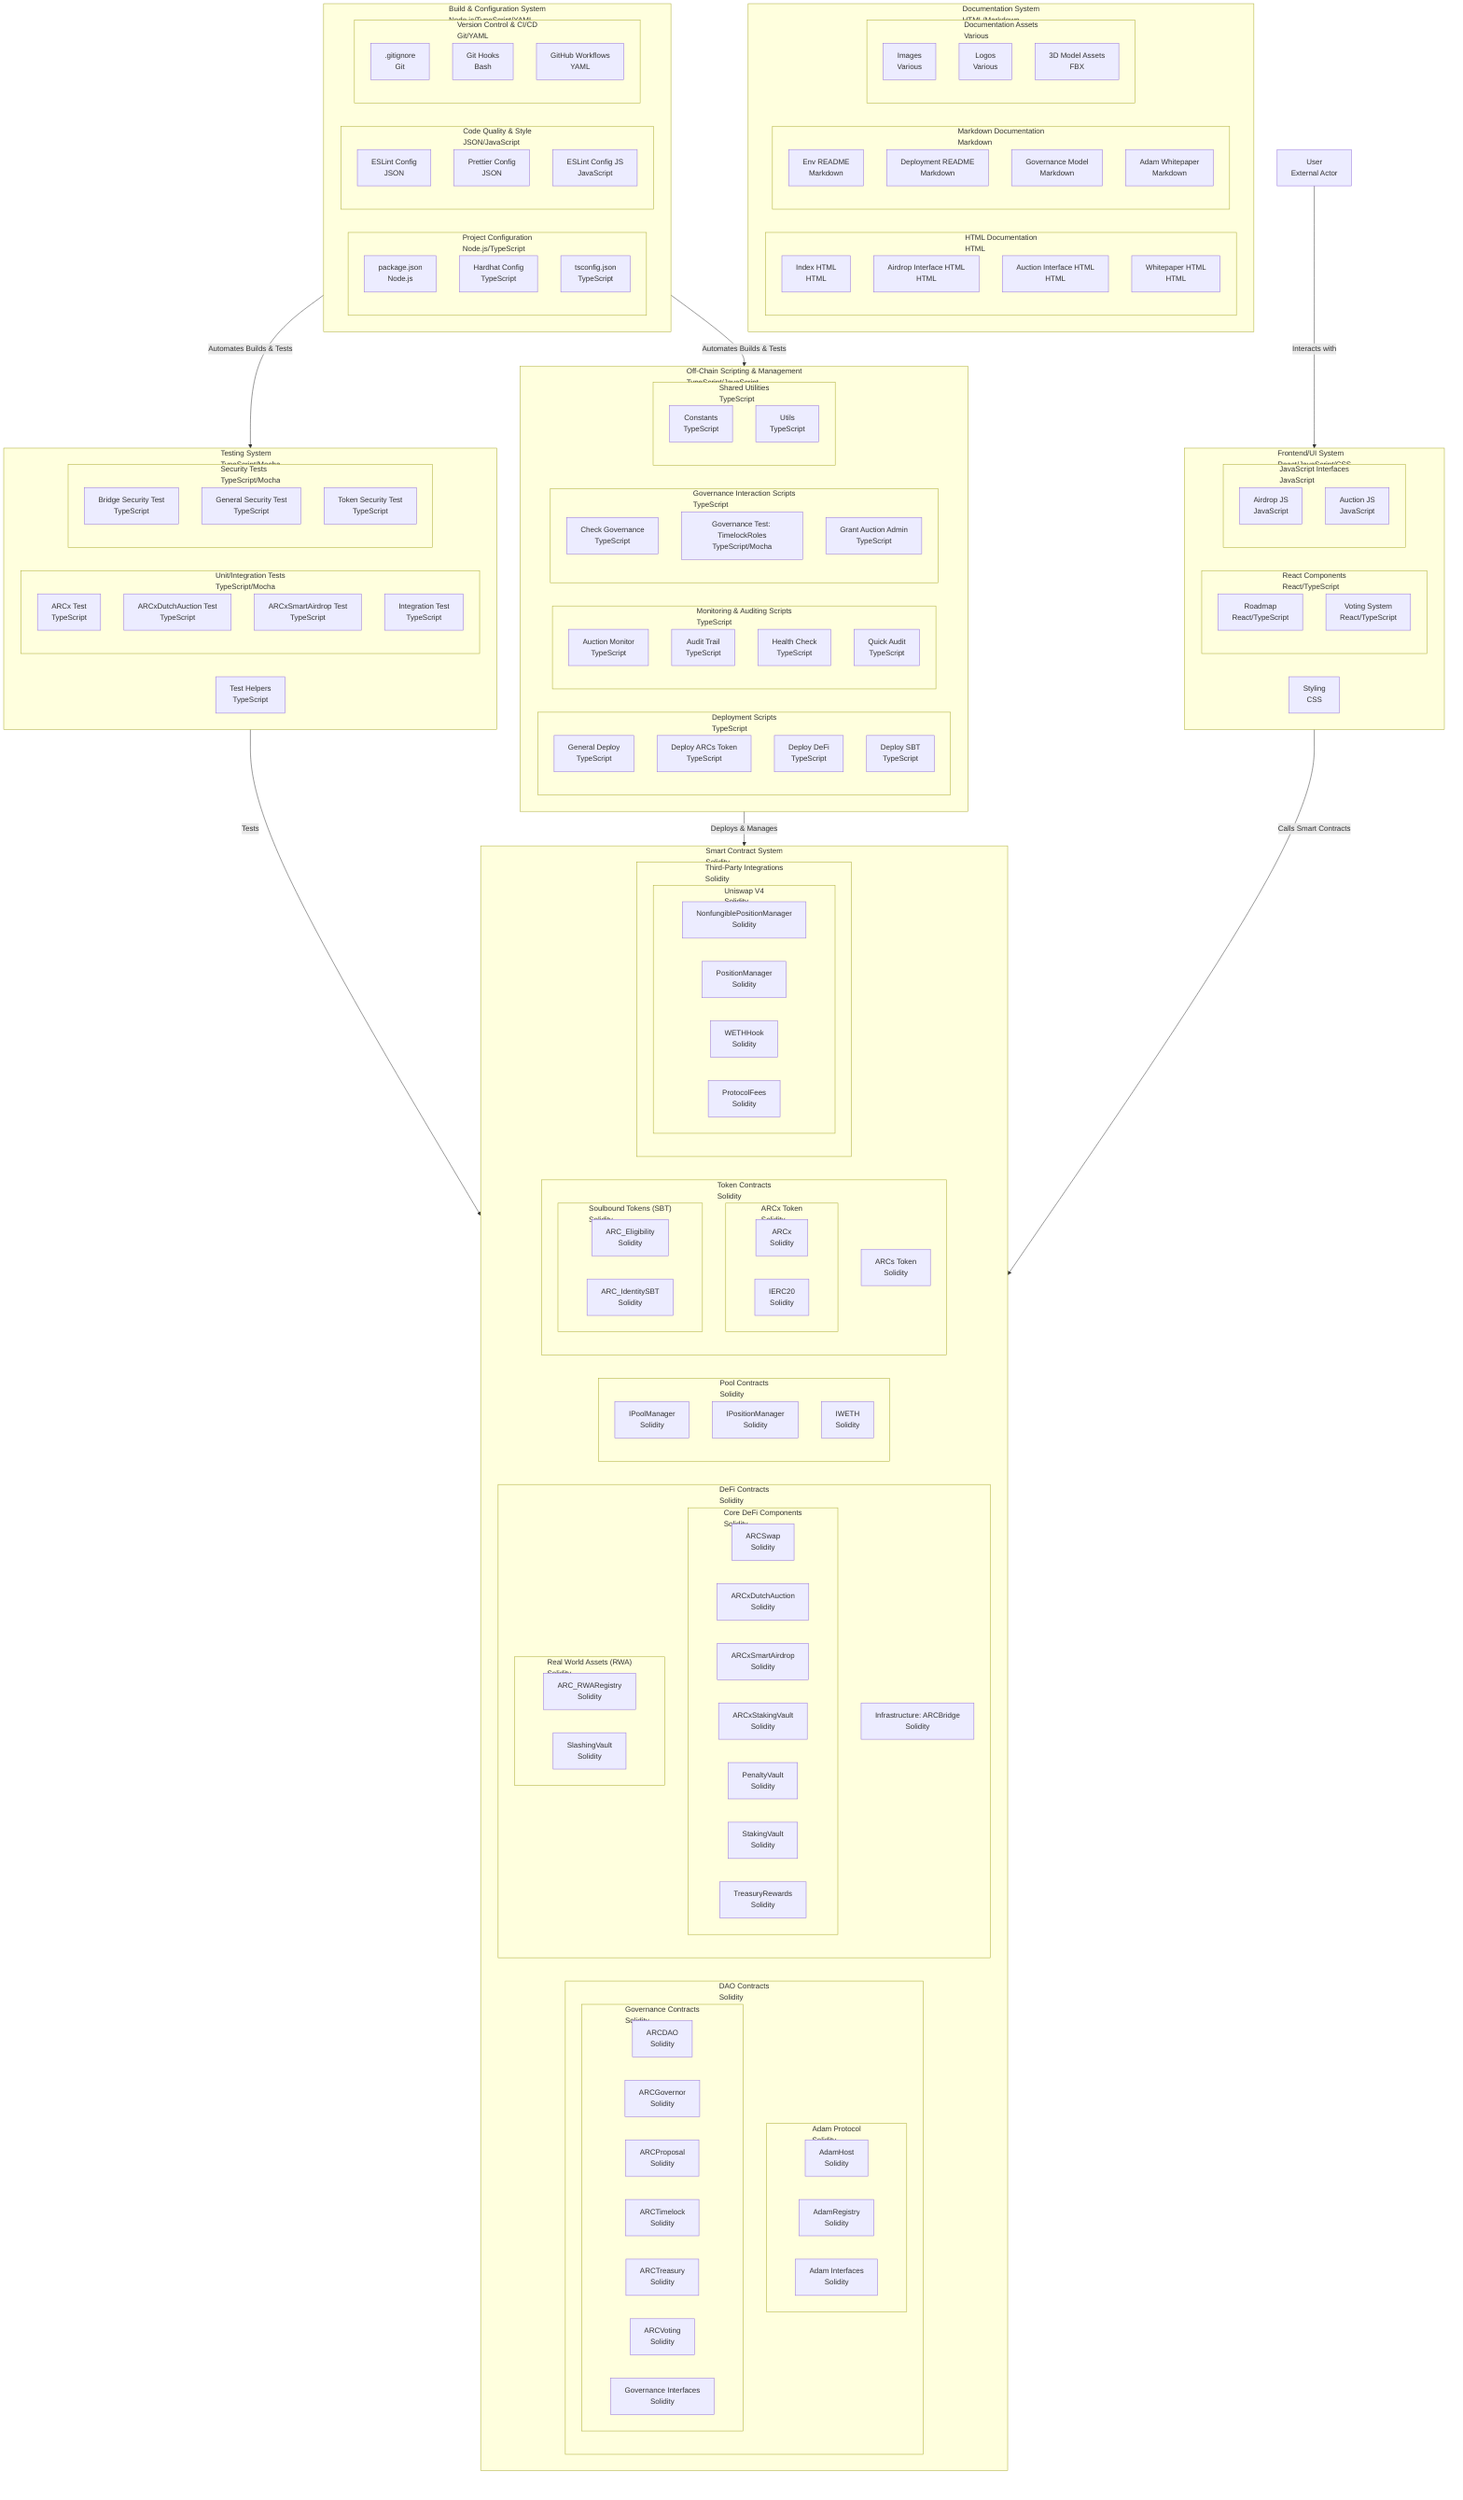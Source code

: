 graph TD

    33["User<br>External Actor"]
    subgraph 1["Build &amp; Configuration System<br>Node.js/TypeScript/YAML"]
        subgraph 2["Version Control &amp; CI/CD<br>Git/YAML"]
            109[".gitignore<br>Git"]
            110["Git Hooks<br>Bash"]
            111["GitHub Workflows<br>YAML"]
        end
        subgraph 3["Code Quality &amp; Style<br>JSON/JavaScript"]
            106["ESLint Config<br>JSON"]
            107["Prettier Config<br>JSON"]
            108["ESLint Config JS<br>JavaScript"]
        end
        subgraph 4["Project Configuration<br>Node.js/TypeScript"]
            103["package.json<br>Node.js"]
            104["Hardhat Config<br>TypeScript"]
            105["tsconfig.json<br>TypeScript"]
        end
    end
    subgraph 12["Frontend/UI System<br>React/JavaScript/CSS"]
        83["Styling<br>CSS"]
        subgraph 13["JavaScript Interfaces<br>JavaScript"]
            81["Airdrop JS<br>JavaScript"]
            82["Auction JS<br>JavaScript"]
        end
        subgraph 14["React Components<br>React/TypeScript"]
            79["Roadmap<br>React/TypeScript"]
            80["Voting System<br>React/TypeScript"]
        end
    end
    subgraph 15["Off-Chain Scripting &amp; Management<br>TypeScript/JavaScript"]
        subgraph 16["Shared Utilities<br>TypeScript"]
            77["Constants<br>TypeScript"]
            78["Utils<br>TypeScript"]
        end
        subgraph 17["Governance Interaction Scripts<br>TypeScript"]
            74["Check Governance<br>TypeScript"]
            75["Governance Test: TimelockRoles<br>TypeScript/Mocha"]
            76["Grant Auction Admin<br>TypeScript"]
        end
        subgraph 18["Monitoring &amp; Auditing Scripts<br>TypeScript"]
            70["Auction Monitor<br>TypeScript"]
            71["Audit Trail<br>TypeScript"]
            72["Health Check<br>TypeScript"]
            73["Quick Audit<br>TypeScript"]
        end
        subgraph 19["Deployment Scripts<br>TypeScript"]
            66["General Deploy<br>TypeScript"]
            67["Deploy ARCs Token<br>TypeScript"]
            68["Deploy DeFi<br>TypeScript"]
            69["Deploy SBT<br>TypeScript"]
        end
    end
    subgraph 20["Smart Contract System<br>Solidity"]
        subgraph 21["Third-Party Integrations<br>Solidity"]
            subgraph 22["Uniswap V4<br>Solidity"]
                62["NonfungiblePositionManager<br>Solidity"]
                63["PositionManager<br>Solidity"]
                64["WETHHook<br>Solidity"]
                65["ProtocolFees<br>Solidity"]
            end
        end
        subgraph 23["Token Contracts<br>Solidity"]
            57["ARCs Token<br>Solidity"]
            subgraph 24["Soulbound Tokens (SBT)<br>Solidity"]
                60["ARC_Eligibility<br>Solidity"]
                61["ARC_IdentitySBT<br>Solidity"]
            end
            subgraph 25["ARCx Token<br>Solidity"]
                58["ARCx<br>Solidity"]
                59["IERC20<br>Solidity"]
            end
        end
        subgraph 26["Pool Contracts<br>Solidity"]
            54["IPoolManager<br>Solidity"]
            55["IPositionManager<br>Solidity"]
            56["IWETH<br>Solidity"]
        end
        subgraph 27["DeFi Contracts<br>Solidity"]
            51["Infrastructure: ARCBridge<br>Solidity"]
            subgraph 28["Real World Assets (RWA)<br>Solidity"]
                52["ARC_RWARegistry<br>Solidity"]
                53["SlashingVault<br>Solidity"]
            end
            subgraph 29["Core DeFi Components<br>Solidity"]
                44["ARCSwap<br>Solidity"]
                45["ARCxDutchAuction<br>Solidity"]
                46["ARCxSmartAirdrop<br>Solidity"]
                47["ARCxStakingVault<br>Solidity"]
                48["PenaltyVault<br>Solidity"]
                49["StakingVault<br>Solidity"]
                50["TreasuryRewards<br>Solidity"]
            end
        end
        subgraph 30["DAO Contracts<br>Solidity"]
            subgraph 31["Governance Contracts<br>Solidity"]
                37["ARCDAO<br>Solidity"]
                38["ARCGovernor<br>Solidity"]
                39["ARCProposal<br>Solidity"]
                40["ARCTimelock<br>Solidity"]
                41["ARCTreasury<br>Solidity"]
                42["ARCVoting<br>Solidity"]
                43["Governance Interfaces<br>Solidity"]
            end
            subgraph 32["Adam Protocol<br>Solidity"]
                34["AdamHost<br>Solidity"]
                35["AdamRegistry<br>Solidity"]
                36["Adam Interfaces<br>Solidity"]
            end
        end
    end
    subgraph 5["Documentation System<br>HTML/Markdown"]
        subgraph 6["Documentation Assets<br>Various"]
            100["Images<br>Various"]
            101["Logos<br>Various"]
            102["3D Model Assets<br>FBX"]
        end
        subgraph 7["Markdown Documentation<br>Markdown"]
            96["Env README<br>Markdown"]
            97["Deployment README<br>Markdown"]
            98["Governance Model<br>Markdown"]
            99["Adam Whitepaper<br>Markdown"]
        end
        subgraph 8["HTML Documentation<br>HTML"]
            92["Index HTML<br>HTML"]
            93["Airdrop Interface HTML<br>HTML"]
            94["Auction Interface HTML<br>HTML"]
            95["Whitepaper HTML<br>HTML"]
        end
    end
    subgraph 9["Testing System<br>TypeScript/Mocha"]
        91["Test Helpers<br>TypeScript"]
        subgraph 10["Security Tests<br>TypeScript/Mocha"]
            88["Bridge Security Test<br>TypeScript"]
            89["General Security Test<br>TypeScript"]
            90["Token Security Test<br>TypeScript"]
        end
        subgraph 11["Unit/Integration Tests<br>TypeScript/Mocha"]
            84["ARCx Test<br>TypeScript"]
            85["ARCxDutchAuction Test<br>TypeScript"]
            86["ARCxSmartAirdrop Test<br>TypeScript"]
            87["Integration Test<br>TypeScript"]
        end
    end
    %% Edges at this level (grouped by source)
    1["Build &amp; Configuration System<br>Node.js/TypeScript/YAML"] -->|Automates Builds & Tests| 9["Testing System<br>TypeScript/Mocha"]
    1["Build &amp; Configuration System<br>Node.js/TypeScript/YAML"] -->|Automates Builds & Tests| 15["Off-Chain Scripting &amp; Management<br>TypeScript/JavaScript"]
    33["User<br>External Actor"] -->|Interacts with| 12["Frontend/UI System<br>React/JavaScript/CSS"]
    9["Testing System<br>TypeScript/Mocha"] -->|Tests| 20["Smart Contract System<br>Solidity"]
    12["Frontend/UI System<br>React/JavaScript/CSS"] -->|Calls Smart Contracts| 20["Smart Contract System<br>Solidity"]
    15["Off-Chain Scripting &amp; Management<br>TypeScript/JavaScript"] -->|Deploys & Manages| 20["Smart Contract System<br>Solidity"]